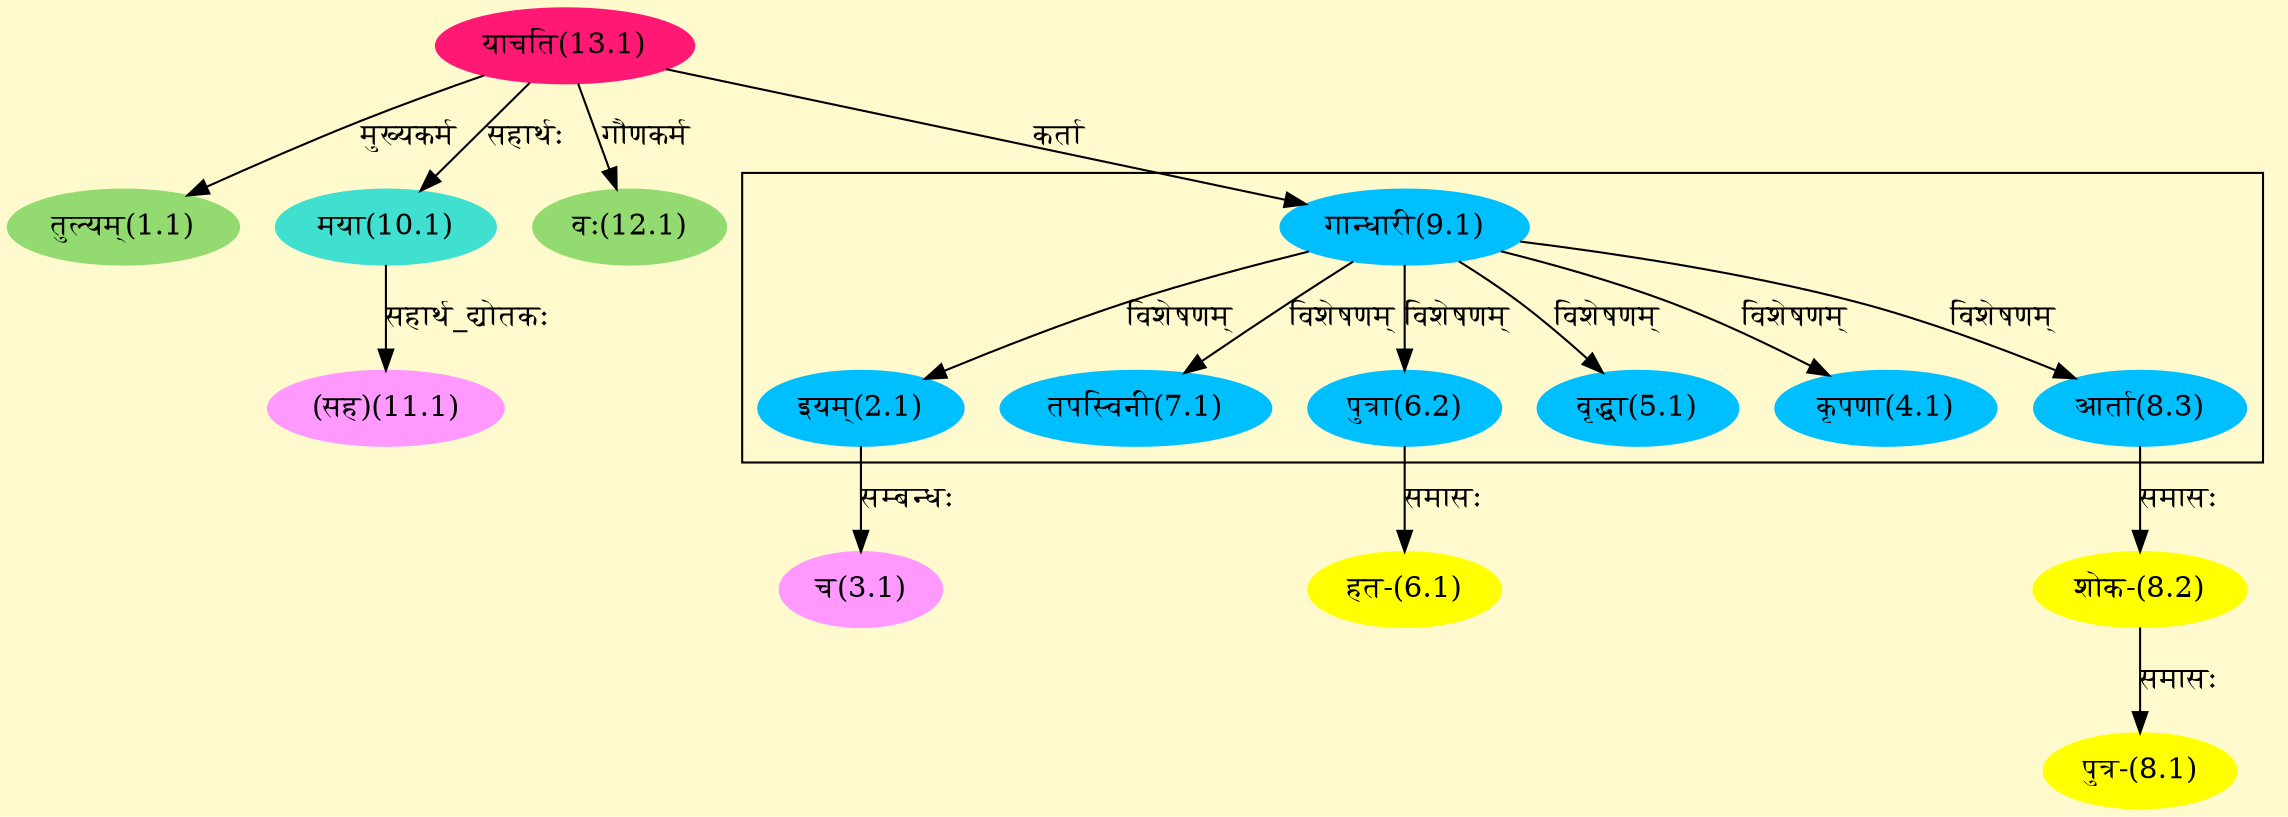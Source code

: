 digraph G{
rankdir=BT;
 compound=true;
 bgcolor="lemonchiffon1";

subgraph cluster_1{
Node2_1 [style=filled, color="#00BFFF" label = "इयम्(2.1)"]
Node9_1 [style=filled, color="#00BFFF" label = "गान्धारी(9.1)"]
Node4_1 [style=filled, color="#00BFFF" label = "कृपणा(4.1)"]
Node5_1 [style=filled, color="#00BFFF" label = "वृद्धा(5.1)"]
Node6_2 [style=filled, color="#00BFFF" label = "पुत्रा(6.2)"]
Node7_1 [style=filled, color="#00BFFF" label = "तपस्विनी(7.1)"]
Node8_3 [style=filled, color="#00BFFF" label = "आर्ता(8.3)"]

}
Node1_1 [style=filled, color="#93DB70" label = "तुल्यम्(1.1)"]
Node13_1 [style=filled, color="#FF1975" label = "याचति(13.1)"]
Node3_1 [style=filled, color="#FF99FF" label = "च(3.1)"]
Node2_1 [style=filled, color="#00BFFF" label = "इयम्(2.1)"]
Node6_1 [style=filled, color="#FFFF00" label = "हत-(6.1)"]
Node6_2 [style=filled, color="#00BFFF" label = "पुत्रा(6.2)"]
Node8_1 [style=filled, color="#FFFF00" label = "पुत्र-(8.1)"]
Node8_2 [style=filled, color="#FFFF00" label = "शोक-(8.2)"]
Node8_3 [style=filled, color="#00BFFF" label = "आर्ता(8.3)"]
Node9_1 [style=filled, color="#00BFFF" label = "गान्धारी(9.1)"]
Node10_1 [style=filled, color="#40E0D0" label = "मया(10.1)"]
Node11_1 [style=filled, color="#FF99FF" label = "(सह)(11.1)"]
Node12_1 [style=filled, color="#93DB70" label = "वः(12.1)"]
/* Start of Relations section */

Node1_1 -> Node13_1 [  label="मुख्यकर्म"  dir="back" ]
Node2_1 -> Node9_1 [  label="विशेषणम्"  dir="back" ]
Node3_1 -> Node2_1 [  label="सम्बन्धः"  dir="back" ]
Node4_1 -> Node9_1 [  label="विशेषणम्"  dir="back" ]
Node5_1 -> Node9_1 [  label="विशेषणम्"  dir="back" ]
Node6_1 -> Node6_2 [  label="समासः"  dir="back" ]
Node6_2 -> Node9_1 [  label="विशेषणम्"  dir="back" ]
Node7_1 -> Node9_1 [  label="विशेषणम्"  dir="back" ]
Node8_1 -> Node8_2 [  label="समासः"  dir="back" ]
Node8_2 -> Node8_3 [  label="समासः"  dir="back" ]
Node8_3 -> Node9_1 [  label="विशेषणम्"  dir="back" ]
Node9_1 -> Node13_1 [  label="कर्ता"  dir="back" ]
Node10_1 -> Node13_1 [  label="सहार्थः"  dir="back" ]
Node11_1 -> Node10_1 [  label="सहार्थ_द्योतकः"  dir="back" ]
Node12_1 -> Node13_1 [  label="गौणकर्म"  dir="back" ]
}
